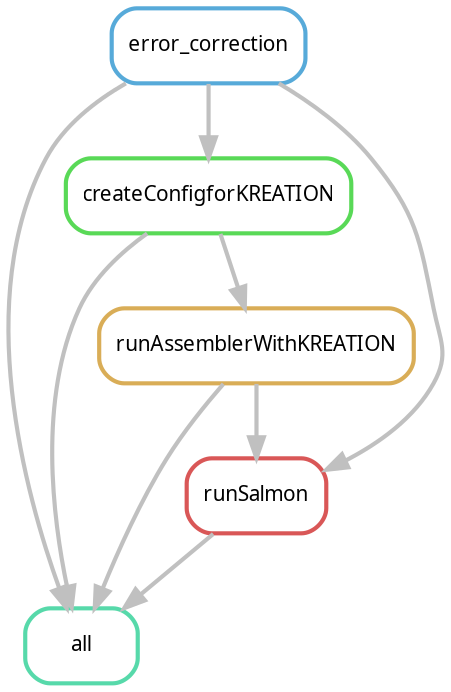 digraph snakemake_dag {
    graph[bgcolor=white, margin=0];
    node[shape=box, style=rounded, fontname=sans,                 fontsize=10, penwidth=2];
    edge[penwidth=2, color=grey];
	0[label = "all", color = "0.44 0.6 0.85", style="rounded"];
	1[label = "error_correction", color = "0.56 0.6 0.85", style="rounded"];
	2[label = "createConfigforKREATION", color = "0.33 0.6 0.85", style="rounded"];
	3[label = "runAssemblerWithKREATION", color = "0.11 0.6 0.85", style="rounded"];
	4[label = "runSalmon", color = "0.00 0.6 0.85", style="rounded"];
	1 -> 0
	2 -> 0
	3 -> 0
	4 -> 0
	1 -> 2
	2 -> 3
	1 -> 4
	3 -> 4
}            
